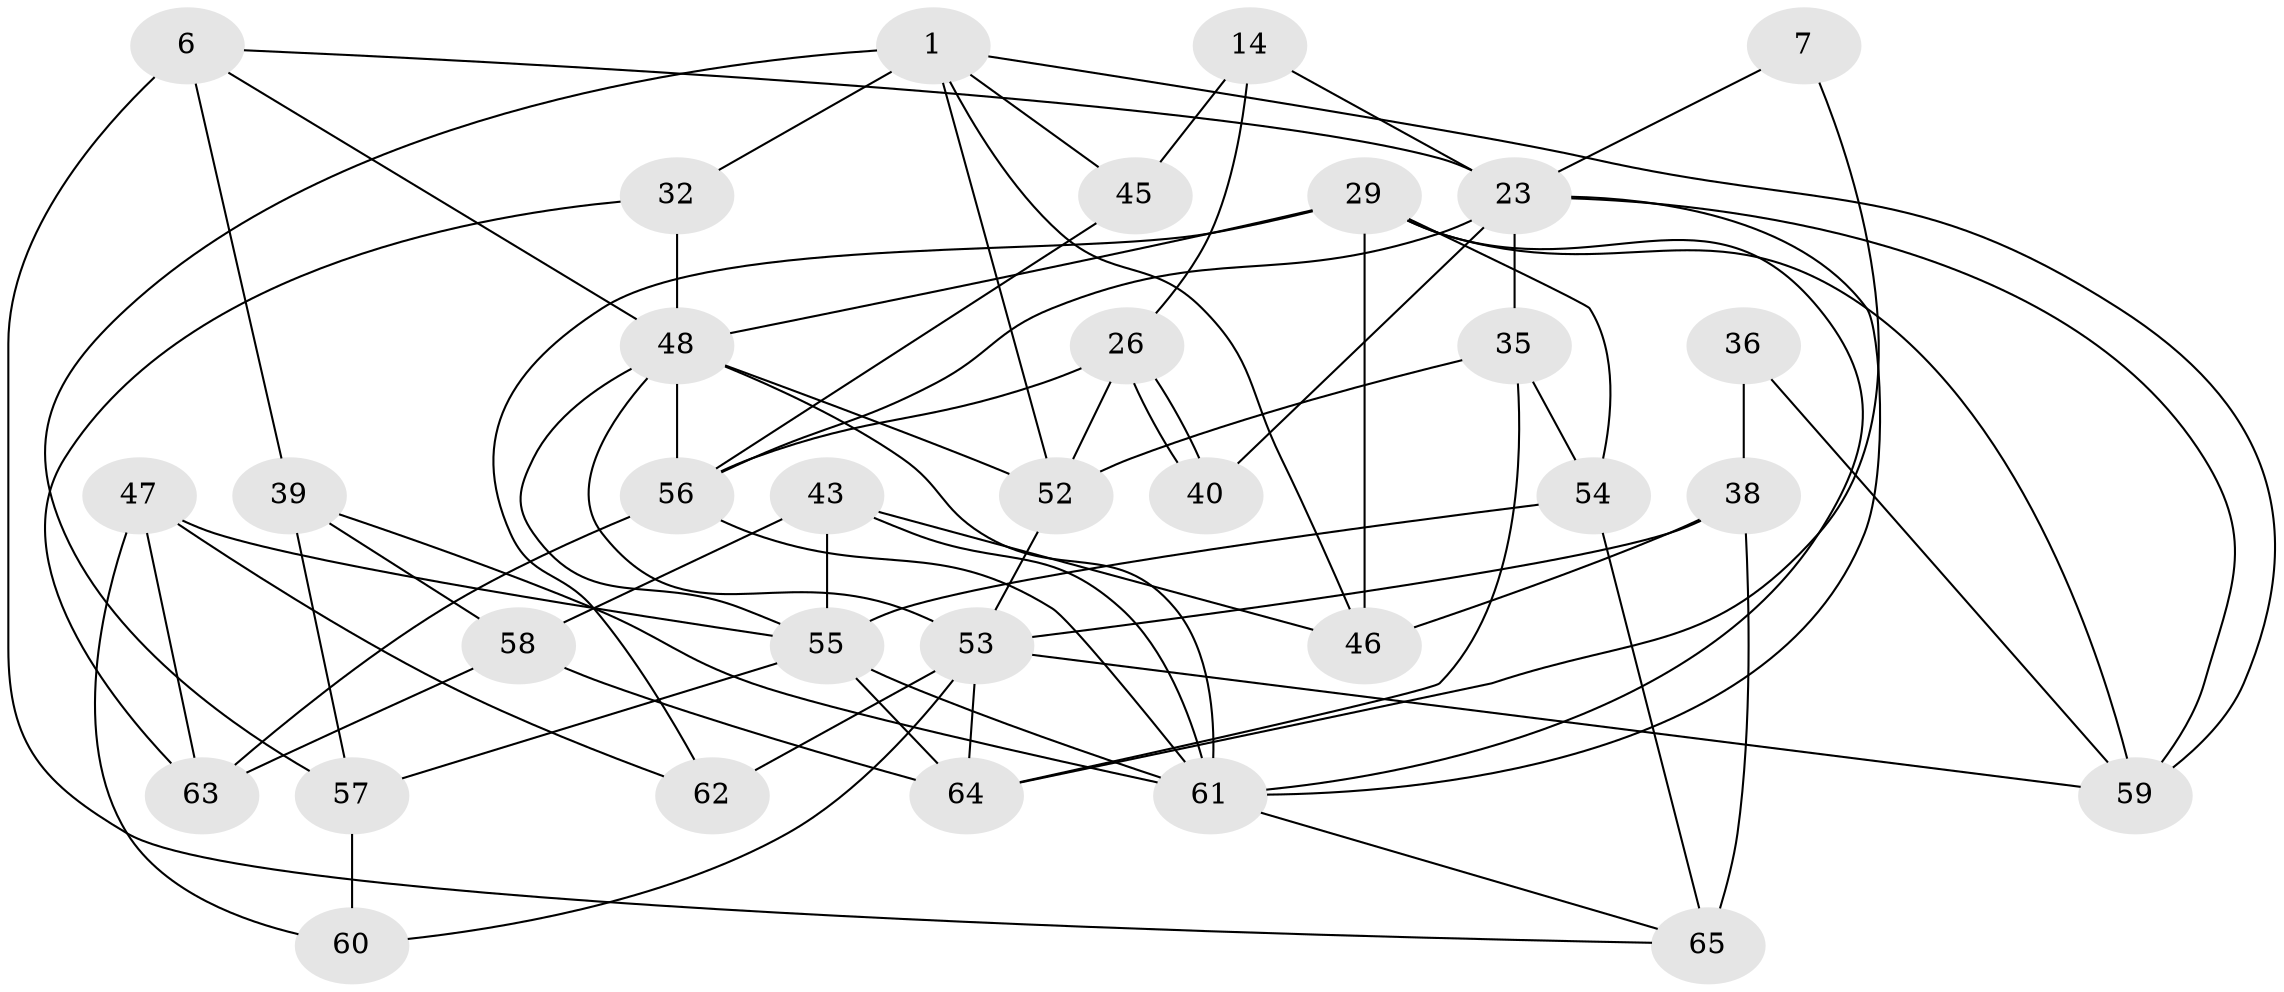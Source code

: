 // original degree distribution, {7: 0.03076923076923077, 3: 0.26153846153846155, 4: 0.2923076923076923, 5: 0.23076923076923078, 2: 0.12307692307692308, 6: 0.046153846153846156, 10: 0.015384615384615385}
// Generated by graph-tools (version 1.1) at 2025/50/03/09/25 04:50:33]
// undirected, 32 vertices, 73 edges
graph export_dot {
graph [start="1"]
  node [color=gray90,style=filled];
  1;
  6;
  7;
  14;
  23 [super="+3+5"];
  26;
  29 [super="+22+20"];
  32 [super="+4"];
  35;
  36;
  38 [super="+15"];
  39 [super="+30"];
  40;
  43 [super="+10"];
  45 [super="+18"];
  46 [super="+11"];
  47 [super="+24+9"];
  48 [super="+19+33+31"];
  52 [super="+34"];
  53 [super="+50"];
  54 [super="+8"];
  55;
  56 [super="+49+28"];
  57 [super="+51"];
  58 [super="+13"];
  59;
  60 [super="+12"];
  61 [super="+41+44"];
  62 [super="+16"];
  63 [super="+21"];
  64 [super="+37"];
  65 [super="+25+42"];
  1 -- 52 [weight=2];
  1 -- 59;
  1 -- 45;
  1 -- 32;
  1 -- 57;
  1 -- 46;
  6 -- 39 [weight=2];
  6 -- 65;
  6 -- 23;
  6 -- 48;
  7 -- 64;
  7 -- 23;
  14 -- 26;
  14 -- 45 [weight=2];
  14 -- 23 [weight=2];
  23 -- 35;
  23 -- 59;
  23 -- 40;
  23 -- 56 [weight=2];
  23 -- 61;
  26 -- 40;
  26 -- 40;
  26 -- 52;
  26 -- 56 [weight=3];
  29 -- 62 [weight=2];
  29 -- 59;
  29 -- 46;
  29 -- 54;
  29 -- 61;
  29 -- 48;
  32 -- 63 [weight=2];
  32 -- 48 [weight=2];
  35 -- 54;
  35 -- 52;
  35 -- 64;
  36 -- 59;
  36 -- 38;
  38 -- 53 [weight=2];
  38 -- 46;
  38 -- 65;
  39 -- 57 [weight=2];
  39 -- 58;
  39 -- 61;
  43 -- 55 [weight=2];
  43 -- 58;
  43 -- 46;
  43 -- 61;
  45 -- 56;
  47 -- 60 [weight=2];
  47 -- 62 [weight=2];
  47 -- 55 [weight=2];
  47 -- 63;
  48 -- 53;
  48 -- 56 [weight=2];
  48 -- 52;
  48 -- 55;
  48 -- 61;
  52 -- 53;
  53 -- 59 [weight=2];
  53 -- 60 [weight=2];
  53 -- 62;
  53 -- 64;
  54 -- 55 [weight=2];
  54 -- 65 [weight=2];
  55 -- 61;
  55 -- 64;
  55 -- 57;
  56 -- 63 [weight=2];
  56 -- 61;
  57 -- 60;
  58 -- 64 [weight=2];
  58 -- 63;
  61 -- 65;
}
